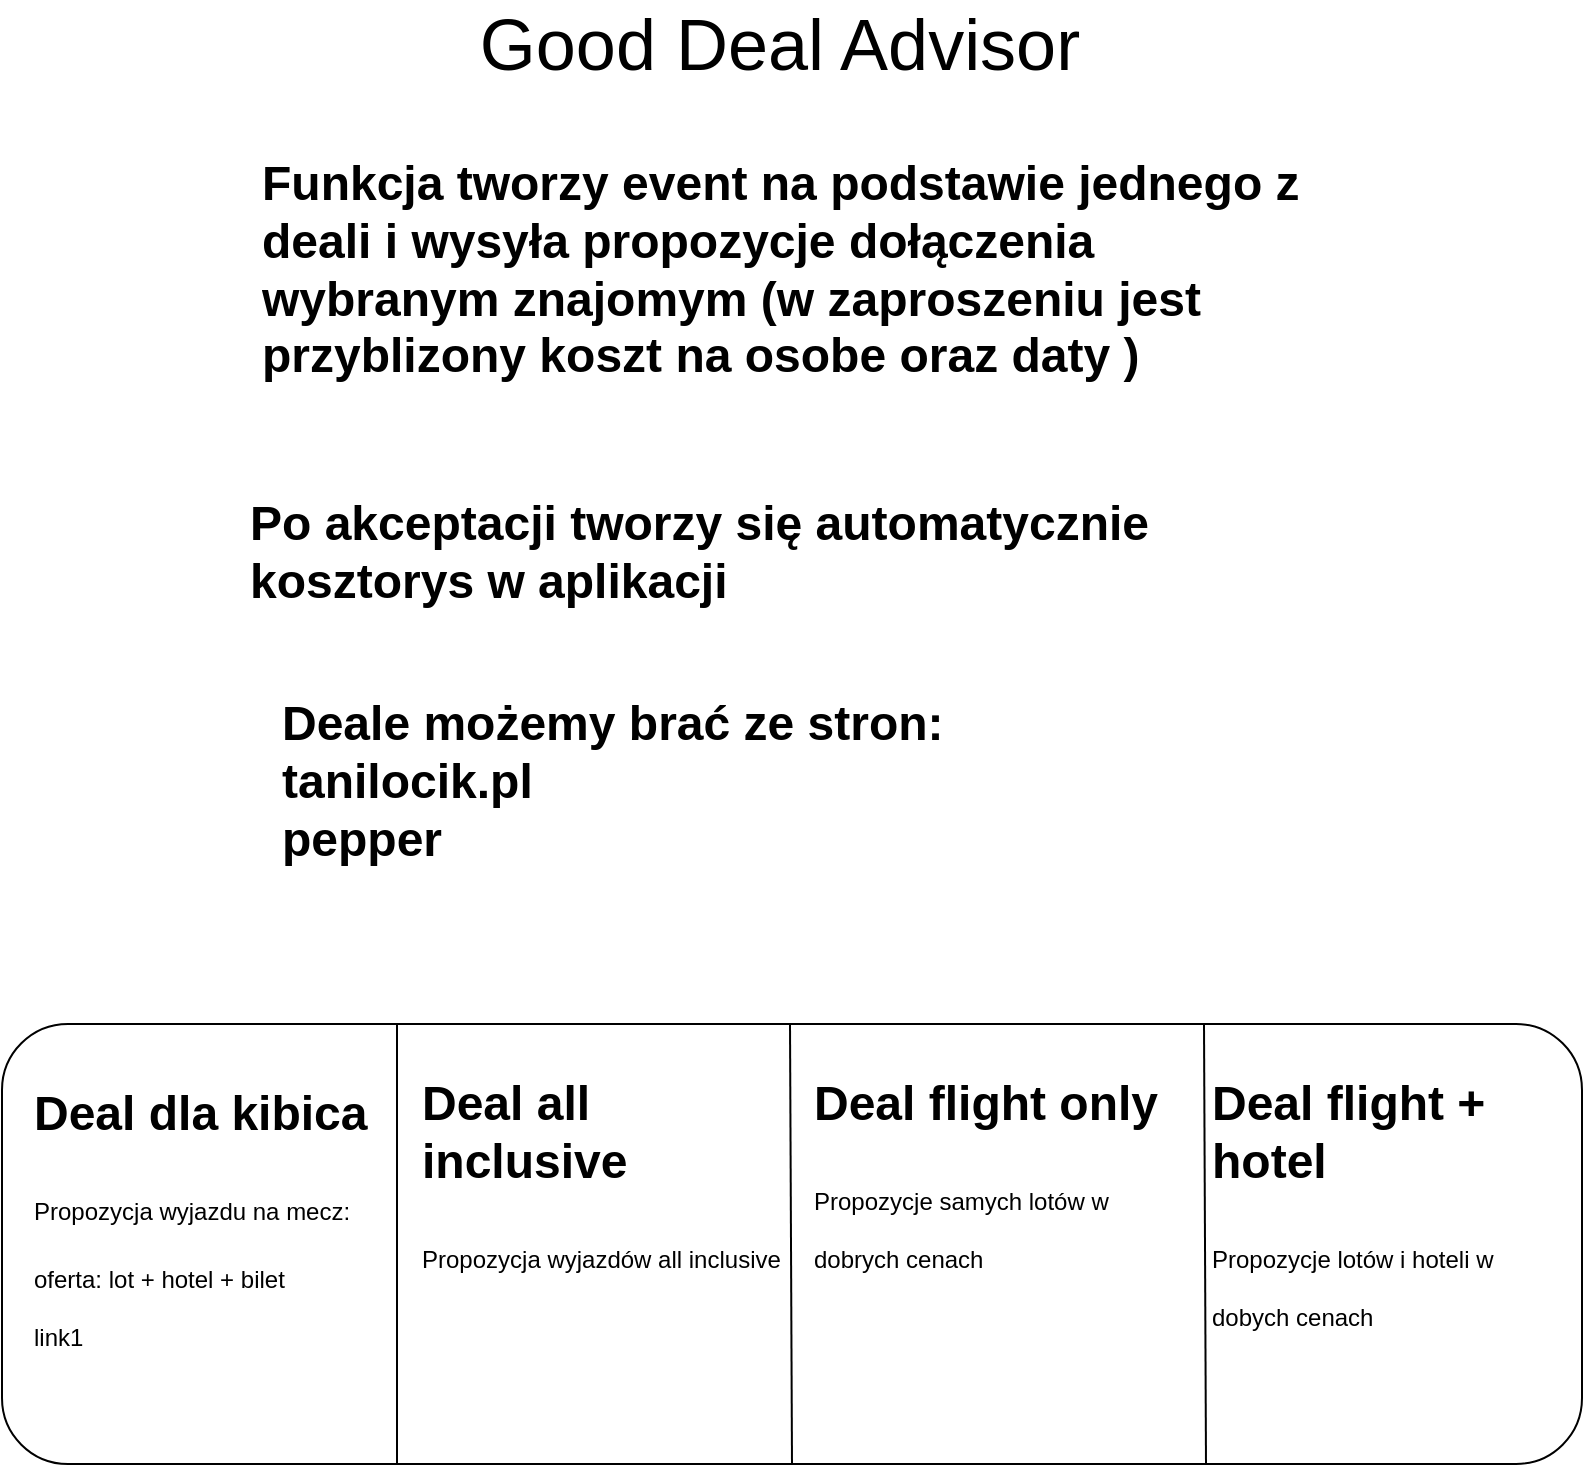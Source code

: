 <mxfile version="24.3.1" type="github">
  <diagram name="Strona-1" id="lG9Fa0v8eDeotSa3GM15">
    <mxGraphModel dx="1434" dy="746" grid="1" gridSize="10" guides="1" tooltips="1" connect="1" arrows="1" fold="1" page="1" pageScale="1" pageWidth="827" pageHeight="1169" math="0" shadow="0">
      <root>
        <mxCell id="0" />
        <mxCell id="1" parent="0" />
        <mxCell id="4JHhHVmSh1j504UFQqyj-2" value="&lt;font style=&quot;font-size: 36px;&quot;&gt;Good Deal Advisor&lt;/font&gt;" style="text;html=1;align=center;verticalAlign=middle;whiteSpace=wrap;rounded=0;" parent="1" vertex="1">
          <mxGeometry x="246" y="20" width="336" height="40" as="geometry" />
        </mxCell>
        <mxCell id="4JHhHVmSh1j504UFQqyj-3" value="" style="rounded=1;whiteSpace=wrap;html=1;" parent="1" vertex="1">
          <mxGeometry x="25" y="530" width="790" height="220" as="geometry" />
        </mxCell>
        <mxCell id="4JHhHVmSh1j504UFQqyj-4" value="" style="endArrow=none;html=1;rounded=0;exitX=0.25;exitY=1;exitDx=0;exitDy=0;entryX=0.25;entryY=0;entryDx=0;entryDy=0;" parent="1" source="4JHhHVmSh1j504UFQqyj-3" target="4JHhHVmSh1j504UFQqyj-3" edge="1">
          <mxGeometry width="50" height="50" relative="1" as="geometry">
            <mxPoint x="396" y="640" as="sourcePoint" />
            <mxPoint x="446" y="590" as="targetPoint" />
          </mxGeometry>
        </mxCell>
        <mxCell id="4JHhHVmSh1j504UFQqyj-5" value="" style="endArrow=none;html=1;rounded=0;exitX=0.5;exitY=1;exitDx=0;exitDy=0;" parent="1" source="4JHhHVmSh1j504UFQqyj-3" edge="1">
          <mxGeometry width="50" height="50" relative="1" as="geometry">
            <mxPoint x="420" y="730" as="sourcePoint" />
            <mxPoint x="419" y="530" as="targetPoint" />
          </mxGeometry>
        </mxCell>
        <mxCell id="4JHhHVmSh1j504UFQqyj-8" value="&lt;h1&gt;&lt;span style=&quot;background-color: initial;&quot;&gt;Deal dla kibica&lt;/span&gt;&lt;/h1&gt;&lt;h1&gt;&lt;span style=&quot;background-color: initial; font-size: 12px; font-weight: normal;&quot;&gt;Propozycja wyjazdu na mecz:&lt;/span&gt;&lt;br&gt;&lt;/h1&gt;&lt;div&gt;&lt;span style=&quot;background-color: initial; font-size: 12px; font-weight: normal;&quot;&gt;oferta: lot + hotel + bilet&lt;/span&gt;&lt;/div&gt;&lt;div&gt;&lt;span style=&quot;background-color: initial; font-size: 12px; font-weight: normal;&quot;&gt;&lt;br&gt;&lt;/span&gt;&lt;/div&gt;&lt;div&gt;&lt;span style=&quot;background-color: initial; font-size: 12px; font-weight: normal;&quot;&gt;link1&lt;/span&gt;&lt;/div&gt;" style="text;html=1;spacing=5;spacingTop=-20;whiteSpace=wrap;overflow=hidden;rounded=0;" parent="1" vertex="1">
          <mxGeometry x="36" y="555" width="190" height="165" as="geometry" />
        </mxCell>
        <mxCell id="4JHhHVmSh1j504UFQqyj-9" value="&lt;h1&gt;&lt;span style=&quot;background-color: initial;&quot;&gt;Deal all inclusive&lt;/span&gt;&lt;/h1&gt;&lt;h1&gt;&lt;span style=&quot;background-color: initial; font-size: 12px; font-weight: normal;&quot;&gt;Propozycja wyjazdów all inclusive&lt;br&gt;&lt;/span&gt;&lt;/h1&gt;" style="text;html=1;spacing=5;spacingTop=-20;whiteSpace=wrap;overflow=hidden;rounded=0;" parent="1" vertex="1">
          <mxGeometry x="230" y="550" width="190" height="165" as="geometry" />
        </mxCell>
        <mxCell id="4JHhHVmSh1j504UFQqyj-11" value="&lt;h1&gt;&lt;span style=&quot;background-color: initial;&quot;&gt;Deal flight only&lt;/span&gt;&lt;/h1&gt;&lt;h1&gt;&lt;span style=&quot;background-color: initial; font-size: 12px; font-weight: normal;&quot;&gt;Propozycje samych lotów w dobrych cenach&lt;br&gt;&lt;/span&gt;&lt;/h1&gt;" style="text;html=1;spacing=5;spacingTop=-20;whiteSpace=wrap;overflow=hidden;rounded=0;" parent="1" vertex="1">
          <mxGeometry x="426" y="550" width="190" height="165" as="geometry" />
        </mxCell>
        <mxCell id="4JHhHVmSh1j504UFQqyj-12" value="" style="endArrow=none;html=1;rounded=0;exitX=0.5;exitY=1;exitDx=0;exitDy=0;" parent="1" edge="1">
          <mxGeometry width="50" height="50" relative="1" as="geometry">
            <mxPoint x="627" y="750" as="sourcePoint" />
            <mxPoint x="626" y="530" as="targetPoint" />
          </mxGeometry>
        </mxCell>
        <mxCell id="4JHhHVmSh1j504UFQqyj-13" value="&lt;h1&gt;&lt;span style=&quot;background-color: initial;&quot;&gt;Deal flight + hotel&lt;/span&gt;&lt;/h1&gt;&lt;h1&gt;&lt;span style=&quot;background-color: initial; font-size: 12px; font-weight: normal;&quot;&gt;Propozycje lotów i hoteli w dobych cenach&lt;br&gt;&lt;/span&gt;&lt;/h1&gt;" style="text;html=1;spacing=5;spacingTop=-20;whiteSpace=wrap;overflow=hidden;rounded=0;" parent="1" vertex="1">
          <mxGeometry x="625" y="550" width="190" height="165" as="geometry" />
        </mxCell>
        <mxCell id="4JHhHVmSh1j504UFQqyj-14" value="&lt;h1&gt;Funkcja tworzy event na podstawie jednego z deali i wysyła propozycje dołączenia wybranym znajomym (w zaproszeniu jest przyblizony koszt na osobe oraz daty )&lt;/h1&gt;" style="text;html=1;spacing=5;spacingTop=-20;whiteSpace=wrap;overflow=hidden;rounded=0;" parent="1" vertex="1">
          <mxGeometry x="150" y="90" width="540" height="165" as="geometry" />
        </mxCell>
        <mxCell id="4JHhHVmSh1j504UFQqyj-15" value="&lt;h1&gt;Po akceptacji tworzy się automatycznie kosztorys w aplikacji&lt;/h1&gt;" style="text;html=1;spacing=5;spacingTop=-20;whiteSpace=wrap;overflow=hidden;rounded=0;" parent="1" vertex="1">
          <mxGeometry x="144" y="260" width="540" height="80" as="geometry" />
        </mxCell>
        <mxCell id="4JHhHVmSh1j504UFQqyj-16" value="&lt;h1&gt;Deale możemy brać ze stron:&lt;br&gt;tanilocik.pl&lt;br&gt;pepper&lt;/h1&gt;" style="text;html=1;spacing=5;spacingTop=-20;whiteSpace=wrap;overflow=hidden;rounded=0;" parent="1" vertex="1">
          <mxGeometry x="160" y="360" width="540" height="100" as="geometry" />
        </mxCell>
      </root>
    </mxGraphModel>
  </diagram>
</mxfile>
